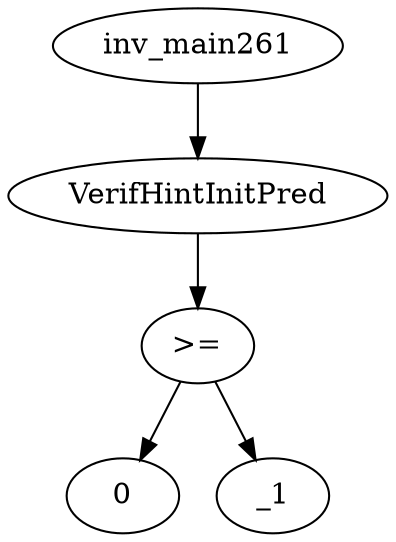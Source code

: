 digraph dag {
0 [label="inv_main261"];
1 [label="VerifHintInitPred"];
2 [label=">="];
3 [label="0"];
4 [label="_1"];
0->1
1->2
2->4
2 -> 3
}
